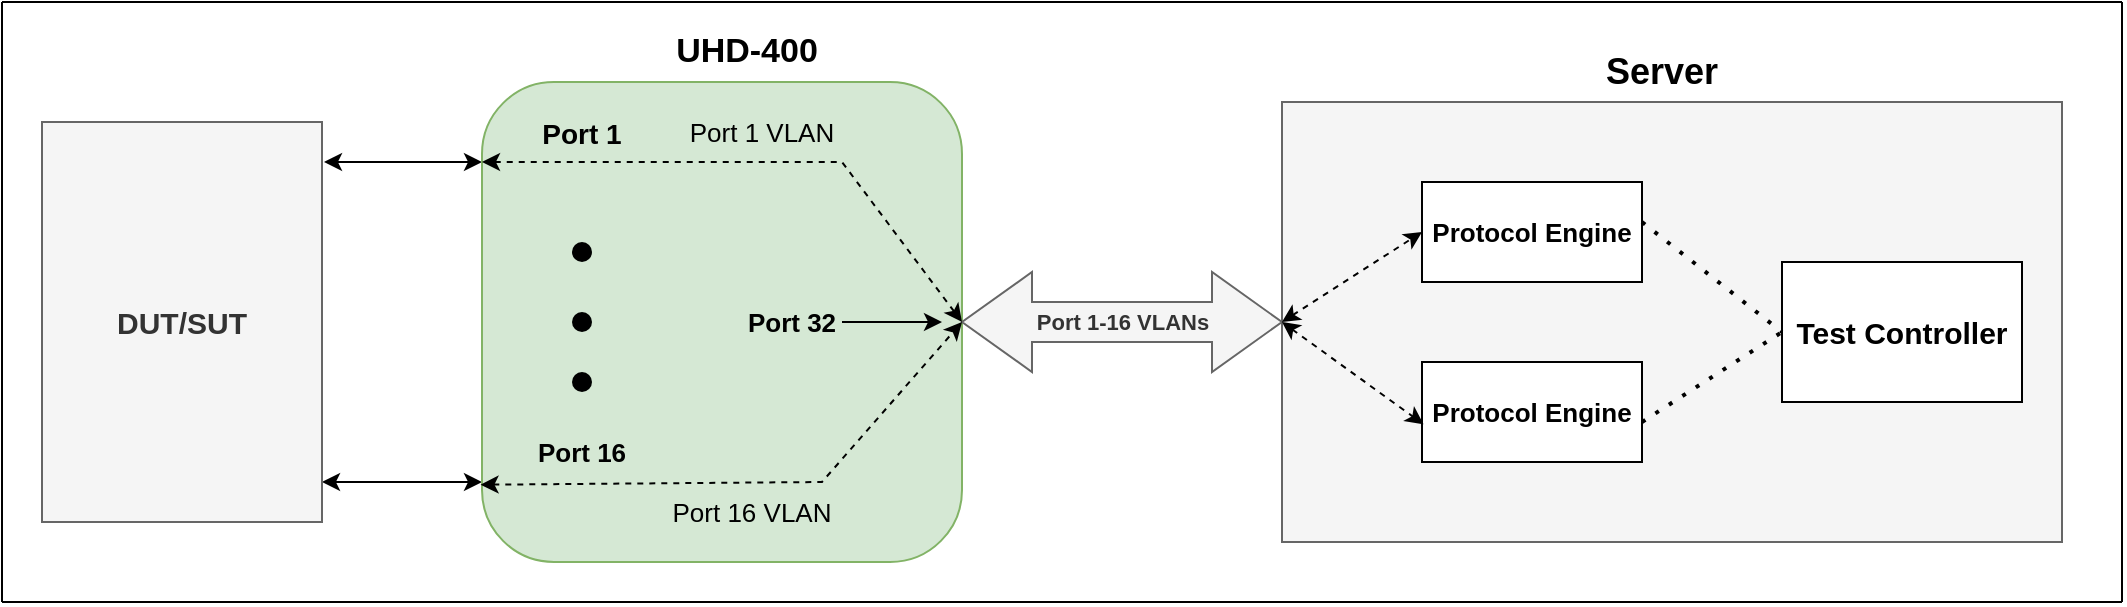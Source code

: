 <mxfile version="21.7.5" type="device">
  <diagram name="Page-1" id="xETqCdHlxPcs6NdaO8hL">
    <mxGraphModel dx="1050" dy="629" grid="1" gridSize="10" guides="1" tooltips="1" connect="1" arrows="1" fold="1" page="1" pageScale="1" pageWidth="1100" pageHeight="850" math="0" shadow="0">
      <root>
        <mxCell id="0" />
        <mxCell id="1" parent="0" />
        <mxCell id="PLbw0gD5GbnBkSZS6gT8-2" value="" style="endArrow=classic;startArrow=classic;html=1;rounded=0;" parent="1" edge="1">
          <mxGeometry width="50" height="50" relative="1" as="geometry">
            <mxPoint x="180" y="340" as="sourcePoint" />
            <mxPoint x="260" y="340" as="targetPoint" />
            <Array as="points">
              <mxPoint x="180" y="340" />
            </Array>
          </mxGeometry>
        </mxCell>
        <mxCell id="PLbw0gD5GbnBkSZS6gT8-4" value="&lt;span style=&quot;font-size: 15px;&quot;&gt;DUT/SUT&lt;/span&gt;" style="rounded=0;whiteSpace=wrap;html=1;fillColor=#f5f5f5;fontColor=#333333;strokeColor=#666666;fontSize=15;fontStyle=1" parent="1" vertex="1">
          <mxGeometry x="40" y="160" width="140" height="200" as="geometry" />
        </mxCell>
        <mxCell id="PLbw0gD5GbnBkSZS6gT8-5" value="" style="endArrow=classic;startArrow=classic;html=1;rounded=0;" parent="1" edge="1">
          <mxGeometry width="50" height="50" relative="1" as="geometry">
            <mxPoint x="181" y="180" as="sourcePoint" />
            <mxPoint x="260" y="180" as="targetPoint" />
          </mxGeometry>
        </mxCell>
        <mxCell id="PLbw0gD5GbnBkSZS6gT8-6" value="" style="rounded=1;whiteSpace=wrap;html=1;fillColor=#d5e8d4;strokeColor=#82b366;" parent="1" vertex="1">
          <mxGeometry x="260" y="140" width="240" height="240" as="geometry" />
        </mxCell>
        <mxCell id="PLbw0gD5GbnBkSZS6gT8-7" value="&lt;b style=&quot;font-size: 17px;&quot;&gt;UHD-400&lt;/b&gt;" style="text;html=1;strokeColor=none;fillColor=none;align=center;verticalAlign=middle;whiteSpace=wrap;rounded=0;fontSize=17;" parent="1" vertex="1">
          <mxGeometry x="355" y="110" width="75" height="30" as="geometry" />
        </mxCell>
        <mxCell id="PLbw0gD5GbnBkSZS6gT8-10" value="Port 1-16 VLANs" style="html=1;shadow=0;dashed=0;align=center;verticalAlign=middle;shape=mxgraph.arrows2.twoWayArrow;dy=0.6;dx=35;fillColor=#f5f5f5;fontColor=#333333;strokeColor=#666666;fontStyle=1;fontSize=11;" parent="1" vertex="1">
          <mxGeometry x="500" y="235" width="160" height="50" as="geometry" />
        </mxCell>
        <mxCell id="PLbw0gD5GbnBkSZS6gT8-11" value="" style="rounded=0;whiteSpace=wrap;html=1;fillColor=#f5f5f5;fontColor=#333333;strokeColor=#666666;" parent="1" vertex="1">
          <mxGeometry x="660" y="150" width="390" height="220" as="geometry" />
        </mxCell>
        <mxCell id="PLbw0gD5GbnBkSZS6gT8-12" value="&lt;b style=&quot;font-size: 13px;&quot;&gt;Protocol Engine&lt;/b&gt;" style="rounded=0;whiteSpace=wrap;html=1;fontSize=13;" parent="1" vertex="1">
          <mxGeometry x="730" y="190" width="110" height="50" as="geometry" />
        </mxCell>
        <mxCell id="PLbw0gD5GbnBkSZS6gT8-13" value="&lt;b style=&quot;border-color: var(--border-color); font-size: 13px;&quot;&gt;Protocol Engine&lt;/b&gt;" style="rounded=0;whiteSpace=wrap;html=1;fontSize=13;" parent="1" vertex="1">
          <mxGeometry x="730" y="280" width="110" height="50" as="geometry" />
        </mxCell>
        <mxCell id="PLbw0gD5GbnBkSZS6gT8-14" value="&lt;b style=&quot;font-size: 15px;&quot;&gt;Test Controller&lt;/b&gt;" style="rounded=0;whiteSpace=wrap;html=1;fontSize=15;" parent="1" vertex="1">
          <mxGeometry x="910" y="230" width="120" height="70" as="geometry" />
        </mxCell>
        <mxCell id="PLbw0gD5GbnBkSZS6gT8-15" value="&lt;b style=&quot;font-size: 18px;&quot;&gt;Server&lt;/b&gt;" style="text;html=1;strokeColor=none;fillColor=none;align=center;verticalAlign=middle;whiteSpace=wrap;rounded=0;fontSize=18;" parent="1" vertex="1">
          <mxGeometry x="820" y="120" width="60" height="30" as="geometry" />
        </mxCell>
        <mxCell id="Ra6OazM8XzkDVHMEAll4-3" value="" style="endArrow=classic;startArrow=classic;html=1;rounded=0;dashed=1;entryX=1;entryY=0.5;entryDx=0;entryDy=0;" parent="1" target="PLbw0gD5GbnBkSZS6gT8-6" edge="1">
          <mxGeometry width="50" height="50" relative="1" as="geometry">
            <mxPoint x="260" y="180" as="sourcePoint" />
            <mxPoint x="520" y="260" as="targetPoint" />
            <Array as="points">
              <mxPoint x="440" y="180" />
            </Array>
          </mxGeometry>
        </mxCell>
        <mxCell id="Ra6OazM8XzkDVHMEAll4-4" value="" style="endArrow=classic;startArrow=classic;html=1;rounded=0;dashed=1;exitX=-0.003;exitY=0.839;exitDx=0;exitDy=0;exitPerimeter=0;" parent="1" source="PLbw0gD5GbnBkSZS6gT8-6" edge="1">
          <mxGeometry width="50" height="50" relative="1" as="geometry">
            <mxPoint x="300" y="340" as="sourcePoint" />
            <mxPoint x="500" y="260" as="targetPoint" />
            <Array as="points">
              <mxPoint x="430" y="340" />
            </Array>
          </mxGeometry>
        </mxCell>
        <mxCell id="Ra6OazM8XzkDVHMEAll4-5" value="&lt;b style=&quot;font-size: 14px;&quot;&gt;Port 1&lt;/b&gt;" style="text;html=1;strokeColor=none;fillColor=none;align=center;verticalAlign=middle;whiteSpace=wrap;rounded=0;spacingTop=2;fontSize=14;" parent="1" vertex="1">
          <mxGeometry x="280" y="150" width="60" height="30" as="geometry" />
        </mxCell>
        <mxCell id="Ra6OazM8XzkDVHMEAll4-6" value="&lt;b style=&quot;font-size: 13px;&quot;&gt;Port 16&lt;/b&gt;" style="text;html=1;strokeColor=none;fillColor=none;align=center;verticalAlign=middle;whiteSpace=wrap;rounded=0;fontSize=13;spacing=3;" parent="1" vertex="1">
          <mxGeometry x="280" y="310" width="60" height="30" as="geometry" />
        </mxCell>
        <mxCell id="Ra6OazM8XzkDVHMEAll4-7" value="Port 1 VLAN" style="text;html=1;strokeColor=none;fillColor=none;align=center;verticalAlign=middle;whiteSpace=wrap;rounded=0;fontSize=13;" parent="1" vertex="1">
          <mxGeometry x="360" y="150" width="80" height="30" as="geometry" />
        </mxCell>
        <mxCell id="Ra6OazM8XzkDVHMEAll4-8" value="Port 16 VLAN" style="text;html=1;strokeColor=none;fillColor=none;align=center;verticalAlign=middle;whiteSpace=wrap;rounded=0;fontSize=13;" parent="1" vertex="1">
          <mxGeometry x="350" y="340" width="90" height="30" as="geometry" />
        </mxCell>
        <mxCell id="Ra6OazM8XzkDVHMEAll4-9" value="&lt;b style=&quot;font-size: 13px;&quot;&gt;Port 32&lt;/b&gt;" style="text;html=1;strokeColor=none;fillColor=none;align=center;verticalAlign=middle;whiteSpace=wrap;rounded=0;fontSize=13;" parent="1" vertex="1">
          <mxGeometry x="390" y="245" width="50" height="30" as="geometry" />
        </mxCell>
        <mxCell id="Ra6OazM8XzkDVHMEAll4-10" value="" style="endArrow=classic;html=1;rounded=0;" parent="1" source="Ra6OazM8XzkDVHMEAll4-9" edge="1">
          <mxGeometry width="50" height="50" relative="1" as="geometry">
            <mxPoint x="470" y="259.5" as="sourcePoint" />
            <mxPoint x="490" y="260" as="targetPoint" />
          </mxGeometry>
        </mxCell>
        <mxCell id="Ra6OazM8XzkDVHMEAll4-12" value="" style="shape=waypoint;sketch=0;fillStyle=solid;size=6;pointerEvents=1;points=[];fillColor=none;resizable=0;rotatable=0;perimeter=centerPerimeter;snapToPoint=1;perimeterSpacing=3;strokeWidth=3;" parent="1" vertex="1">
          <mxGeometry x="300" y="215" width="20" height="20" as="geometry" />
        </mxCell>
        <mxCell id="Ra6OazM8XzkDVHMEAll4-13" value="" style="shape=waypoint;sketch=0;fillStyle=solid;size=6;pointerEvents=1;points=[];fillColor=none;resizable=0;rotatable=0;perimeter=centerPerimeter;snapToPoint=1;strokeWidth=3;perimeterSpacing=1;" parent="1" vertex="1">
          <mxGeometry x="300" y="250" width="20" height="20" as="geometry" />
        </mxCell>
        <mxCell id="Ra6OazM8XzkDVHMEAll4-14" value="" style="shape=waypoint;sketch=0;fillStyle=solid;size=6;pointerEvents=1;points=[];fillColor=none;resizable=0;rotatable=0;perimeter=centerPerimeter;snapToPoint=1;strokeWidth=3;" parent="1" vertex="1">
          <mxGeometry x="300" y="280" width="20" height="20" as="geometry" />
        </mxCell>
        <mxCell id="Ra6OazM8XzkDVHMEAll4-16" value="" style="endArrow=classic;startArrow=classic;html=1;rounded=0;dashed=1;entryX=0;entryY=0.5;entryDx=0;entryDy=0;" parent="1" target="PLbw0gD5GbnBkSZS6gT8-12" edge="1">
          <mxGeometry width="50" height="50" relative="1" as="geometry">
            <mxPoint x="660" y="260" as="sourcePoint" />
            <mxPoint x="710" y="210" as="targetPoint" />
          </mxGeometry>
        </mxCell>
        <mxCell id="Ra6OazM8XzkDVHMEAll4-17" value="" style="endArrow=classic;startArrow=classic;html=1;rounded=0;dashed=1;entryX=0.007;entryY=0.623;entryDx=0;entryDy=0;exitX=0;exitY=0.5;exitDx=0;exitDy=0;entryPerimeter=0;" parent="1" source="PLbw0gD5GbnBkSZS6gT8-11" target="PLbw0gD5GbnBkSZS6gT8-13" edge="1">
          <mxGeometry width="50" height="50" relative="1" as="geometry">
            <mxPoint x="670" y="310" as="sourcePoint" />
            <mxPoint x="730" y="260" as="targetPoint" />
          </mxGeometry>
        </mxCell>
        <mxCell id="Ra6OazM8XzkDVHMEAll4-18" value="" style="endArrow=none;dashed=1;html=1;dashPattern=1 3;strokeWidth=2;rounded=0;entryX=0;entryY=0.5;entryDx=0;entryDy=0;" parent="1" target="PLbw0gD5GbnBkSZS6gT8-14" edge="1">
          <mxGeometry width="50" height="50" relative="1" as="geometry">
            <mxPoint x="840" y="310" as="sourcePoint" />
            <mxPoint x="890" y="260" as="targetPoint" />
          </mxGeometry>
        </mxCell>
        <mxCell id="Ra6OazM8XzkDVHMEAll4-19" value="" style="endArrow=none;dashed=1;html=1;dashPattern=1 3;strokeWidth=2;rounded=0;entryX=0;entryY=0.5;entryDx=0;entryDy=0;" parent="1" target="PLbw0gD5GbnBkSZS6gT8-14" edge="1">
          <mxGeometry width="50" height="50" relative="1" as="geometry">
            <mxPoint x="840" y="210" as="sourcePoint" />
            <mxPoint x="900" y="240" as="targetPoint" />
          </mxGeometry>
        </mxCell>
        <mxCell id="1u25cFyS4AgIG_zcCW1W-1" value="" style="endArrow=none;html=1;rounded=0;" edge="1" parent="1">
          <mxGeometry width="50" height="50" relative="1" as="geometry">
            <mxPoint x="20" y="400" as="sourcePoint" />
            <mxPoint x="1080" y="400" as="targetPoint" />
          </mxGeometry>
        </mxCell>
        <mxCell id="1u25cFyS4AgIG_zcCW1W-2" value="" style="endArrow=none;html=1;rounded=0;" edge="1" parent="1">
          <mxGeometry width="50" height="50" relative="1" as="geometry">
            <mxPoint x="20" y="400" as="sourcePoint" />
            <mxPoint x="20" y="100" as="targetPoint" />
          </mxGeometry>
        </mxCell>
        <mxCell id="1u25cFyS4AgIG_zcCW1W-3" value="" style="endArrow=none;html=1;rounded=0;" edge="1" parent="1">
          <mxGeometry width="50" height="50" relative="1" as="geometry">
            <mxPoint x="20" y="100" as="sourcePoint" />
            <mxPoint x="1080" y="100" as="targetPoint" />
          </mxGeometry>
        </mxCell>
        <mxCell id="1u25cFyS4AgIG_zcCW1W-4" value="" style="endArrow=none;html=1;rounded=0;" edge="1" parent="1">
          <mxGeometry width="50" height="50" relative="1" as="geometry">
            <mxPoint x="1080" y="400" as="sourcePoint" />
            <mxPoint x="1080" y="100" as="targetPoint" />
          </mxGeometry>
        </mxCell>
      </root>
    </mxGraphModel>
  </diagram>
</mxfile>
